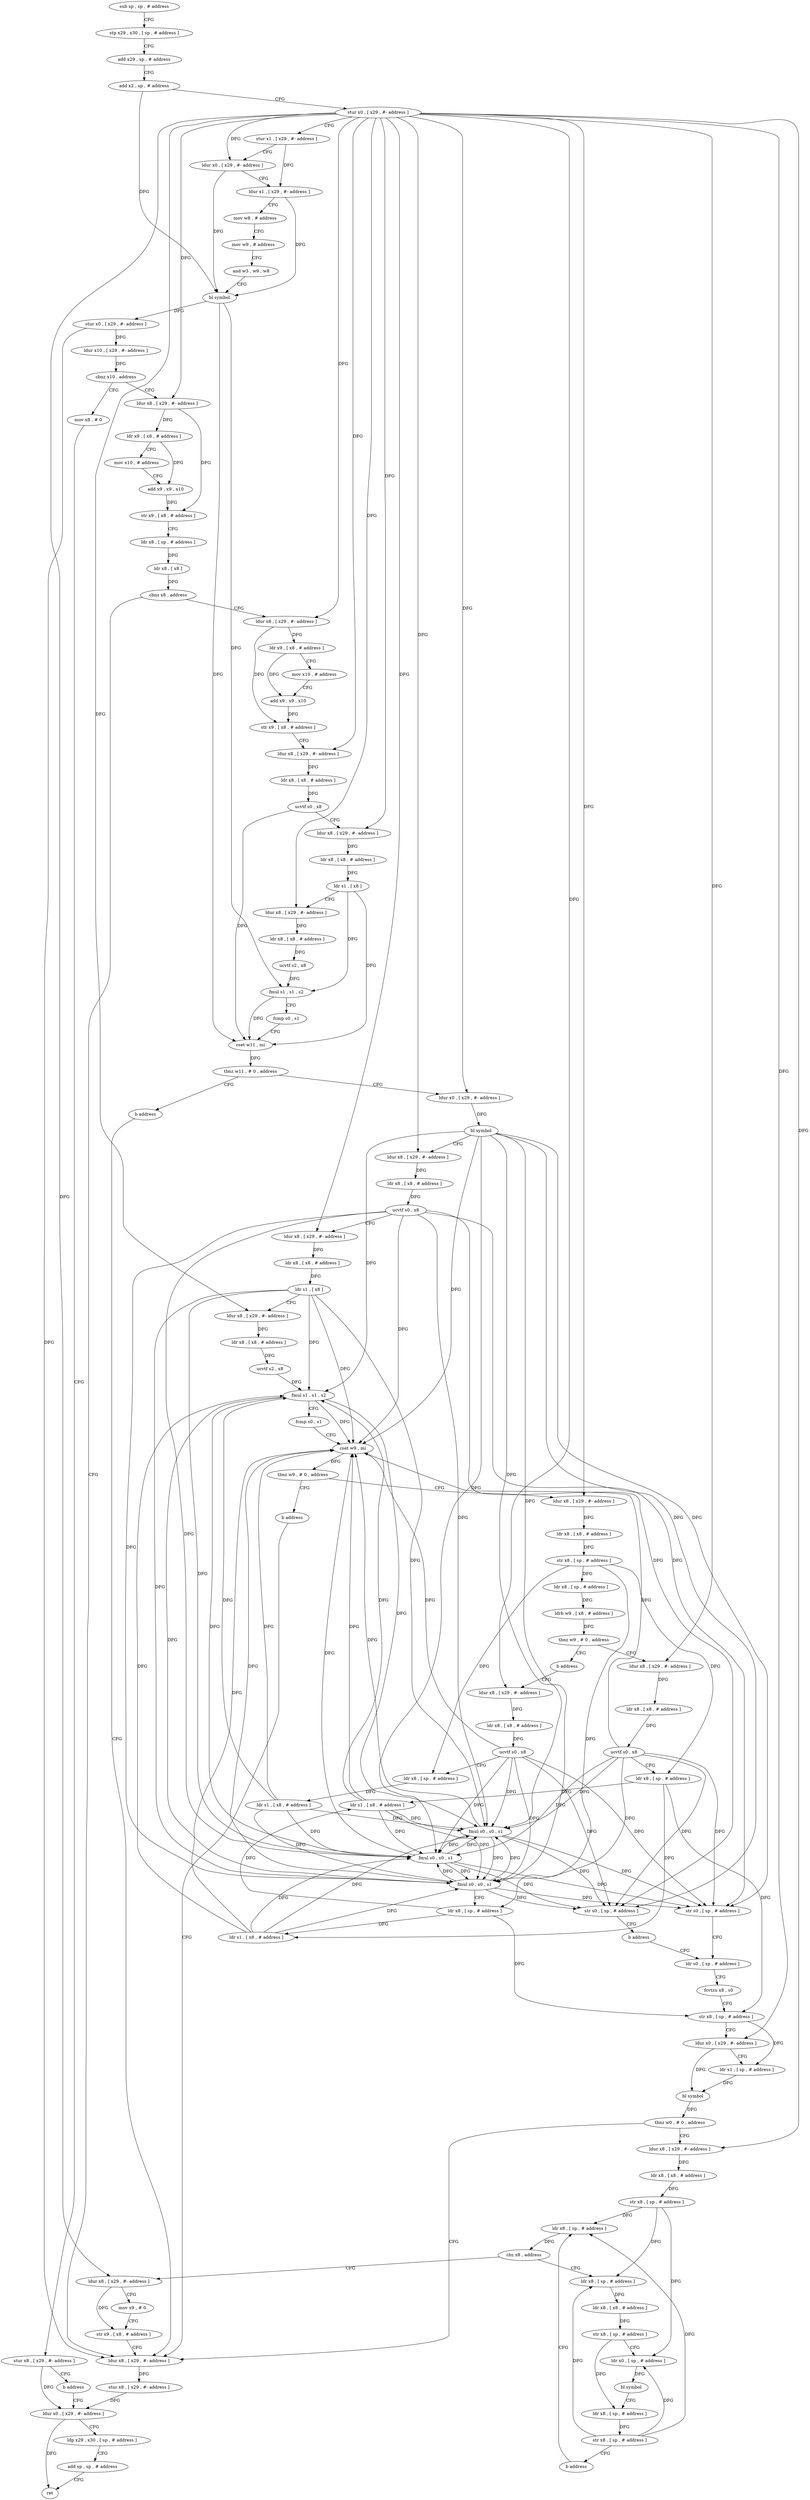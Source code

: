 digraph "func" {
"4237652" [label = "sub sp , sp , # address" ]
"4237656" [label = "stp x29 , x30 , [ sp , # address ]" ]
"4237660" [label = "add x29 , sp , # address" ]
"4237664" [label = "add x2 , sp , # address" ]
"4237668" [label = "stur x0 , [ x29 , #- address ]" ]
"4237672" [label = "stur x1 , [ x29 , #- address ]" ]
"4237676" [label = "ldur x0 , [ x29 , #- address ]" ]
"4237680" [label = "ldur x1 , [ x29 , #- address ]" ]
"4237684" [label = "mov w8 , # address" ]
"4237688" [label = "mov w9 , # address" ]
"4237692" [label = "and w3 , w9 , w8" ]
"4237696" [label = "bl symbol" ]
"4237700" [label = "stur x0 , [ x29 , #- address ]" ]
"4237704" [label = "ldur x10 , [ x29 , #- address ]" ]
"4237708" [label = "cbnz x10 , address" ]
"4237724" [label = "ldur x8 , [ x29 , #- address ]" ]
"4237712" [label = "mov x8 , # 0" ]
"4237728" [label = "ldr x9 , [ x8 , # address ]" ]
"4237732" [label = "mov x10 , # address" ]
"4237736" [label = "add x9 , x9 , x10" ]
"4237740" [label = "str x9 , [ x8 , # address ]" ]
"4237744" [label = "ldr x8 , [ sp , # address ]" ]
"4237748" [label = "ldr x8 , [ x8 ]" ]
"4237752" [label = "cbnz x8 , address" ]
"4238088" [label = "ldur x8 , [ x29 , #- address ]" ]
"4237756" [label = "ldur x8 , [ x29 , #- address ]" ]
"4237716" [label = "stur x8 , [ x29 , #- address ]" ]
"4237720" [label = "b address" ]
"4238096" [label = "ldur x0 , [ x29 , #- address ]" ]
"4238092" [label = "stur x8 , [ x29 , #- address ]" ]
"4237760" [label = "ldr x9 , [ x8 , # address ]" ]
"4237764" [label = "mov x10 , # address" ]
"4237768" [label = "add x9 , x9 , x10" ]
"4237772" [label = "str x9 , [ x8 , # address ]" ]
"4237776" [label = "ldur x8 , [ x29 , #- address ]" ]
"4237780" [label = "ldr x8 , [ x8 , # address ]" ]
"4237784" [label = "ucvtf s0 , x8" ]
"4237788" [label = "ldur x8 , [ x29 , #- address ]" ]
"4237792" [label = "ldr x8 , [ x8 , # address ]" ]
"4237796" [label = "ldr s1 , [ x8 ]" ]
"4237800" [label = "ldur x8 , [ x29 , #- address ]" ]
"4237804" [label = "ldr x8 , [ x8 , # address ]" ]
"4237808" [label = "ucvtf s2 , x8" ]
"4237812" [label = "fmul s1 , s1 , s2" ]
"4237816" [label = "fcmp s0 , s1" ]
"4237820" [label = "cset w11 , mi" ]
"4237824" [label = "tbnz w11 , # 0 , address" ]
"4237832" [label = "ldur x0 , [ x29 , #- address ]" ]
"4237828" [label = "b address" ]
"4238100" [label = "ldp x29 , x30 , [ sp , # address ]" ]
"4238104" [label = "add sp , sp , # address" ]
"4238108" [label = "ret" ]
"4237836" [label = "bl symbol" ]
"4237840" [label = "ldur x8 , [ x29 , #- address ]" ]
"4237844" [label = "ldr x8 , [ x8 , # address ]" ]
"4237848" [label = "ucvtf s0 , x8" ]
"4237852" [label = "ldur x8 , [ x29 , #- address ]" ]
"4237856" [label = "ldr x8 , [ x8 , # address ]" ]
"4237860" [label = "ldr s1 , [ x8 ]" ]
"4237864" [label = "ldur x8 , [ x29 , #- address ]" ]
"4237868" [label = "ldr x8 , [ x8 , # address ]" ]
"4237872" [label = "ucvtf s2 , x8" ]
"4237876" [label = "fmul s1 , s1 , s2" ]
"4237880" [label = "fcmp s0 , s1" ]
"4237884" [label = "cset w9 , mi" ]
"4237888" [label = "tbnz w9 , # 0 , address" ]
"4237896" [label = "ldur x8 , [ x29 , #- address ]" ]
"4237892" [label = "b address" ]
"4237900" [label = "ldr x8 , [ x8 , # address ]" ]
"4237904" [label = "str x8 , [ sp , # address ]" ]
"4237908" [label = "ldr x8 , [ sp , # address ]" ]
"4237912" [label = "ldrb w9 , [ x8 , # address ]" ]
"4237916" [label = "tbnz w9 , # 0 , address" ]
"4237924" [label = "ldur x8 , [ x29 , #- address ]" ]
"4237920" [label = "b address" ]
"4237928" [label = "ldr x8 , [ x8 , # address ]" ]
"4237932" [label = "ucvtf s0 , x8" ]
"4237936" [label = "ldr x8 , [ sp , # address ]" ]
"4237940" [label = "ldr s1 , [ x8 , # address ]" ]
"4237944" [label = "fmul s0 , s0 , s1" ]
"4237948" [label = "str s0 , [ sp , # address ]" ]
"4237952" [label = "b address" ]
"4237996" [label = "ldr s0 , [ sp , # address ]" ]
"4237956" [label = "ldur x8 , [ x29 , #- address ]" ]
"4238000" [label = "fcvtzu x8 , s0" ]
"4238004" [label = "str x8 , [ sp , # address ]" ]
"4238008" [label = "ldur x0 , [ x29 , #- address ]" ]
"4238012" [label = "ldr x1 , [ sp , # address ]" ]
"4238016" [label = "bl symbol" ]
"4238020" [label = "tbnz w0 , # 0 , address" ]
"4238024" [label = "ldur x8 , [ x29 , #- address ]" ]
"4237960" [label = "ldr x8 , [ x8 , # address ]" ]
"4237964" [label = "ucvtf s0 , x8" ]
"4237968" [label = "ldr x8 , [ sp , # address ]" ]
"4237972" [label = "ldr s1 , [ x8 , # address ]" ]
"4237976" [label = "fmul s0 , s0 , s1" ]
"4237980" [label = "ldr x8 , [ sp , # address ]" ]
"4237984" [label = "ldr s1 , [ x8 , # address ]" ]
"4237988" [label = "fmul s0 , s0 , s1" ]
"4237992" [label = "str s0 , [ sp , # address ]" ]
"4238028" [label = "ldr x8 , [ x8 , # address ]" ]
"4238032" [label = "str x8 , [ sp , # address ]" ]
"4238036" [label = "ldr x8 , [ sp , # address ]" ]
"4238076" [label = "ldur x8 , [ x29 , #- address ]" ]
"4238080" [label = "mov x9 , # 0" ]
"4238084" [label = "str x9 , [ x8 , # address ]" ]
"4238044" [label = "ldr x8 , [ sp , # address ]" ]
"4238048" [label = "ldr x8 , [ x8 , # address ]" ]
"4238052" [label = "str x8 , [ sp , # address ]" ]
"4238056" [label = "ldr x0 , [ sp , # address ]" ]
"4238060" [label = "bl symbol" ]
"4238064" [label = "ldr x8 , [ sp , # address ]" ]
"4238068" [label = "str x8 , [ sp , # address ]" ]
"4238072" [label = "b address" ]
"4238040" [label = "cbz x8 , address" ]
"4237652" -> "4237656" [ label = "CFG" ]
"4237656" -> "4237660" [ label = "CFG" ]
"4237660" -> "4237664" [ label = "CFG" ]
"4237664" -> "4237668" [ label = "CFG" ]
"4237664" -> "4237696" [ label = "DFG" ]
"4237668" -> "4237672" [ label = "CFG" ]
"4237668" -> "4237676" [ label = "DFG" ]
"4237668" -> "4237724" [ label = "DFG" ]
"4237668" -> "4237756" [ label = "DFG" ]
"4237668" -> "4237776" [ label = "DFG" ]
"4237668" -> "4237788" [ label = "DFG" ]
"4237668" -> "4237800" [ label = "DFG" ]
"4237668" -> "4237832" [ label = "DFG" ]
"4237668" -> "4237840" [ label = "DFG" ]
"4237668" -> "4237852" [ label = "DFG" ]
"4237668" -> "4237864" [ label = "DFG" ]
"4237668" -> "4237896" [ label = "DFG" ]
"4237668" -> "4237924" [ label = "DFG" ]
"4237668" -> "4238008" [ label = "DFG" ]
"4237668" -> "4237956" [ label = "DFG" ]
"4237668" -> "4238024" [ label = "DFG" ]
"4237668" -> "4238076" [ label = "DFG" ]
"4237672" -> "4237676" [ label = "CFG" ]
"4237672" -> "4237680" [ label = "DFG" ]
"4237676" -> "4237680" [ label = "CFG" ]
"4237676" -> "4237696" [ label = "DFG" ]
"4237680" -> "4237684" [ label = "CFG" ]
"4237680" -> "4237696" [ label = "DFG" ]
"4237684" -> "4237688" [ label = "CFG" ]
"4237688" -> "4237692" [ label = "CFG" ]
"4237692" -> "4237696" [ label = "CFG" ]
"4237696" -> "4237700" [ label = "DFG" ]
"4237696" -> "4237820" [ label = "DFG" ]
"4237696" -> "4237812" [ label = "DFG" ]
"4237700" -> "4237704" [ label = "DFG" ]
"4237700" -> "4238088" [ label = "DFG" ]
"4237704" -> "4237708" [ label = "DFG" ]
"4237708" -> "4237724" [ label = "CFG" ]
"4237708" -> "4237712" [ label = "CFG" ]
"4237724" -> "4237728" [ label = "DFG" ]
"4237724" -> "4237740" [ label = "DFG" ]
"4237712" -> "4237716" [ label = "CFG" ]
"4237728" -> "4237732" [ label = "CFG" ]
"4237728" -> "4237736" [ label = "DFG" ]
"4237732" -> "4237736" [ label = "CFG" ]
"4237736" -> "4237740" [ label = "DFG" ]
"4237740" -> "4237744" [ label = "CFG" ]
"4237744" -> "4237748" [ label = "DFG" ]
"4237748" -> "4237752" [ label = "DFG" ]
"4237752" -> "4238088" [ label = "CFG" ]
"4237752" -> "4237756" [ label = "CFG" ]
"4238088" -> "4238092" [ label = "DFG" ]
"4237756" -> "4237760" [ label = "DFG" ]
"4237756" -> "4237772" [ label = "DFG" ]
"4237716" -> "4237720" [ label = "CFG" ]
"4237716" -> "4238096" [ label = "DFG" ]
"4237720" -> "4238096" [ label = "CFG" ]
"4238096" -> "4238100" [ label = "CFG" ]
"4238096" -> "4238108" [ label = "DFG" ]
"4238092" -> "4238096" [ label = "DFG" ]
"4237760" -> "4237764" [ label = "CFG" ]
"4237760" -> "4237768" [ label = "DFG" ]
"4237764" -> "4237768" [ label = "CFG" ]
"4237768" -> "4237772" [ label = "DFG" ]
"4237772" -> "4237776" [ label = "CFG" ]
"4237776" -> "4237780" [ label = "DFG" ]
"4237780" -> "4237784" [ label = "DFG" ]
"4237784" -> "4237788" [ label = "CFG" ]
"4237784" -> "4237820" [ label = "DFG" ]
"4237788" -> "4237792" [ label = "DFG" ]
"4237792" -> "4237796" [ label = "DFG" ]
"4237796" -> "4237800" [ label = "CFG" ]
"4237796" -> "4237812" [ label = "DFG" ]
"4237796" -> "4237820" [ label = "DFG" ]
"4237800" -> "4237804" [ label = "DFG" ]
"4237804" -> "4237808" [ label = "DFG" ]
"4237808" -> "4237812" [ label = "DFG" ]
"4237812" -> "4237816" [ label = "CFG" ]
"4237812" -> "4237820" [ label = "DFG" ]
"4237816" -> "4237820" [ label = "CFG" ]
"4237820" -> "4237824" [ label = "DFG" ]
"4237824" -> "4237832" [ label = "CFG" ]
"4237824" -> "4237828" [ label = "CFG" ]
"4237832" -> "4237836" [ label = "DFG" ]
"4237828" -> "4238088" [ label = "CFG" ]
"4238100" -> "4238104" [ label = "CFG" ]
"4238104" -> "4238108" [ label = "CFG" ]
"4237836" -> "4237840" [ label = "CFG" ]
"4237836" -> "4237884" [ label = "DFG" ]
"4237836" -> "4237944" [ label = "DFG" ]
"4237836" -> "4237948" [ label = "DFG" ]
"4237836" -> "4237976" [ label = "DFG" ]
"4237836" -> "4237988" [ label = "DFG" ]
"4237836" -> "4237992" [ label = "DFG" ]
"4237836" -> "4237876" [ label = "DFG" ]
"4237840" -> "4237844" [ label = "DFG" ]
"4237844" -> "4237848" [ label = "DFG" ]
"4237848" -> "4237852" [ label = "CFG" ]
"4237848" -> "4237884" [ label = "DFG" ]
"4237848" -> "4237944" [ label = "DFG" ]
"4237848" -> "4237948" [ label = "DFG" ]
"4237848" -> "4237976" [ label = "DFG" ]
"4237848" -> "4237988" [ label = "DFG" ]
"4237848" -> "4237992" [ label = "DFG" ]
"4237852" -> "4237856" [ label = "DFG" ]
"4237856" -> "4237860" [ label = "DFG" ]
"4237860" -> "4237864" [ label = "CFG" ]
"4237860" -> "4237876" [ label = "DFG" ]
"4237860" -> "4237884" [ label = "DFG" ]
"4237860" -> "4237944" [ label = "DFG" ]
"4237860" -> "4237976" [ label = "DFG" ]
"4237860" -> "4237988" [ label = "DFG" ]
"4237864" -> "4237868" [ label = "DFG" ]
"4237868" -> "4237872" [ label = "DFG" ]
"4237872" -> "4237876" [ label = "DFG" ]
"4237876" -> "4237880" [ label = "CFG" ]
"4237876" -> "4237884" [ label = "DFG" ]
"4237876" -> "4237944" [ label = "DFG" ]
"4237876" -> "4237976" [ label = "DFG" ]
"4237876" -> "4237988" [ label = "DFG" ]
"4237880" -> "4237884" [ label = "CFG" ]
"4237884" -> "4237888" [ label = "DFG" ]
"4237888" -> "4237896" [ label = "CFG" ]
"4237888" -> "4237892" [ label = "CFG" ]
"4237896" -> "4237900" [ label = "DFG" ]
"4237892" -> "4238088" [ label = "CFG" ]
"4237900" -> "4237904" [ label = "DFG" ]
"4237904" -> "4237908" [ label = "DFG" ]
"4237904" -> "4237936" [ label = "DFG" ]
"4237904" -> "4237968" [ label = "DFG" ]
"4237904" -> "4237980" [ label = "DFG" ]
"4237908" -> "4237912" [ label = "DFG" ]
"4237912" -> "4237916" [ label = "DFG" ]
"4237916" -> "4237924" [ label = "CFG" ]
"4237916" -> "4237920" [ label = "CFG" ]
"4237924" -> "4237928" [ label = "DFG" ]
"4237920" -> "4237956" [ label = "CFG" ]
"4237928" -> "4237932" [ label = "DFG" ]
"4237932" -> "4237936" [ label = "CFG" ]
"4237932" -> "4237884" [ label = "DFG" ]
"4237932" -> "4237944" [ label = "DFG" ]
"4237932" -> "4237948" [ label = "DFG" ]
"4237932" -> "4237976" [ label = "DFG" ]
"4237932" -> "4237988" [ label = "DFG" ]
"4237932" -> "4237992" [ label = "DFG" ]
"4237936" -> "4237940" [ label = "DFG" ]
"4237936" -> "4238004" [ label = "DFG" ]
"4237936" -> "4237984" [ label = "DFG" ]
"4237940" -> "4237944" [ label = "DFG" ]
"4237940" -> "4237884" [ label = "DFG" ]
"4237940" -> "4237876" [ label = "DFG" ]
"4237940" -> "4237976" [ label = "DFG" ]
"4237940" -> "4237988" [ label = "DFG" ]
"4237944" -> "4237948" [ label = "DFG" ]
"4237944" -> "4237884" [ label = "DFG" ]
"4237944" -> "4237976" [ label = "DFG" ]
"4237944" -> "4237988" [ label = "DFG" ]
"4237944" -> "4237992" [ label = "DFG" ]
"4237948" -> "4237952" [ label = "CFG" ]
"4237952" -> "4237996" [ label = "CFG" ]
"4237996" -> "4238000" [ label = "CFG" ]
"4237956" -> "4237960" [ label = "DFG" ]
"4238000" -> "4238004" [ label = "CFG" ]
"4238004" -> "4238008" [ label = "CFG" ]
"4238004" -> "4238012" [ label = "DFG" ]
"4238008" -> "4238012" [ label = "CFG" ]
"4238008" -> "4238016" [ label = "DFG" ]
"4238012" -> "4238016" [ label = "DFG" ]
"4238016" -> "4238020" [ label = "DFG" ]
"4238020" -> "4238088" [ label = "CFG" ]
"4238020" -> "4238024" [ label = "CFG" ]
"4238024" -> "4238028" [ label = "DFG" ]
"4237960" -> "4237964" [ label = "DFG" ]
"4237964" -> "4237968" [ label = "CFG" ]
"4237964" -> "4237948" [ label = "DFG" ]
"4237964" -> "4237884" [ label = "DFG" ]
"4237964" -> "4237944" [ label = "DFG" ]
"4237964" -> "4237976" [ label = "DFG" ]
"4237964" -> "4237988" [ label = "DFG" ]
"4237964" -> "4237992" [ label = "DFG" ]
"4237968" -> "4237972" [ label = "DFG" ]
"4237972" -> "4237976" [ label = "DFG" ]
"4237972" -> "4237884" [ label = "DFG" ]
"4237972" -> "4237944" [ label = "DFG" ]
"4237972" -> "4237876" [ label = "DFG" ]
"4237972" -> "4237988" [ label = "DFG" ]
"4237976" -> "4237980" [ label = "CFG" ]
"4237976" -> "4237948" [ label = "DFG" ]
"4237976" -> "4237884" [ label = "DFG" ]
"4237976" -> "4237944" [ label = "DFG" ]
"4237976" -> "4237988" [ label = "DFG" ]
"4237976" -> "4237992" [ label = "DFG" ]
"4237980" -> "4237984" [ label = "DFG" ]
"4237980" -> "4237940" [ label = "DFG" ]
"4237980" -> "4238004" [ label = "DFG" ]
"4237984" -> "4237988" [ label = "DFG" ]
"4237984" -> "4237884" [ label = "DFG" ]
"4237984" -> "4237944" [ label = "DFG" ]
"4237984" -> "4237976" [ label = "DFG" ]
"4237984" -> "4237876" [ label = "DFG" ]
"4237988" -> "4237992" [ label = "DFG" ]
"4237988" -> "4237948" [ label = "DFG" ]
"4237988" -> "4237884" [ label = "DFG" ]
"4237988" -> "4237944" [ label = "DFG" ]
"4237988" -> "4237976" [ label = "DFG" ]
"4237992" -> "4237996" [ label = "CFG" ]
"4238028" -> "4238032" [ label = "DFG" ]
"4238032" -> "4238036" [ label = "DFG" ]
"4238032" -> "4238044" [ label = "DFG" ]
"4238032" -> "4238056" [ label = "DFG" ]
"4238036" -> "4238040" [ label = "DFG" ]
"4238076" -> "4238080" [ label = "CFG" ]
"4238076" -> "4238084" [ label = "DFG" ]
"4238080" -> "4238084" [ label = "CFG" ]
"4238084" -> "4238088" [ label = "CFG" ]
"4238044" -> "4238048" [ label = "DFG" ]
"4238048" -> "4238052" [ label = "DFG" ]
"4238052" -> "4238056" [ label = "CFG" ]
"4238052" -> "4238064" [ label = "DFG" ]
"4238056" -> "4238060" [ label = "DFG" ]
"4238060" -> "4238064" [ label = "CFG" ]
"4238064" -> "4238068" [ label = "DFG" ]
"4238068" -> "4238072" [ label = "CFG" ]
"4238068" -> "4238036" [ label = "DFG" ]
"4238068" -> "4238044" [ label = "DFG" ]
"4238068" -> "4238056" [ label = "DFG" ]
"4238072" -> "4238036" [ label = "CFG" ]
"4238040" -> "4238076" [ label = "CFG" ]
"4238040" -> "4238044" [ label = "CFG" ]
}
